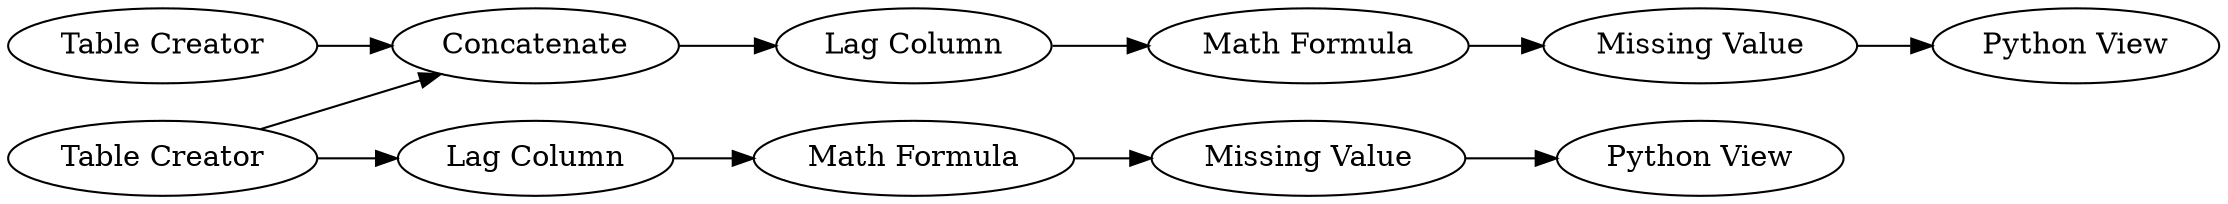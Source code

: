 digraph {
	"7450206416954189023_21" [label="Missing Value"]
	"7450206416954189023_18" [label="Math Formula"]
	"-1966766667190329985_23" [label="Python View"]
	"-1966766667190329985_16" [label="Table Creator"]
	"-1966766667190329985_24" [label=Concatenate]
	"-4149837076476644082_18" [label="Math Formula"]
	"-1966766667190329985_15" [label="Table Creator"]
	"-1966766667190329985_20" [label="Python View"]
	"-4149837076476644082_19" [label="Lag Column"]
	"7450206416954189023_19" [label="Lag Column"]
	"-4149837076476644082_21" [label="Missing Value"]
	"7450206416954189023_21" -> "-1966766667190329985_20"
	"-1966766667190329985_16" -> "-1966766667190329985_24"
	"-1966766667190329985_15" -> "7450206416954189023_19"
	"-4149837076476644082_21" -> "-1966766667190329985_23"
	"-1966766667190329985_15" -> "-1966766667190329985_24"
	"7450206416954189023_18" -> "7450206416954189023_21"
	"-1966766667190329985_24" -> "-4149837076476644082_19"
	"7450206416954189023_19" -> "7450206416954189023_18"
	"-4149837076476644082_19" -> "-4149837076476644082_18"
	"-4149837076476644082_18" -> "-4149837076476644082_21"
	rankdir=LR
}
